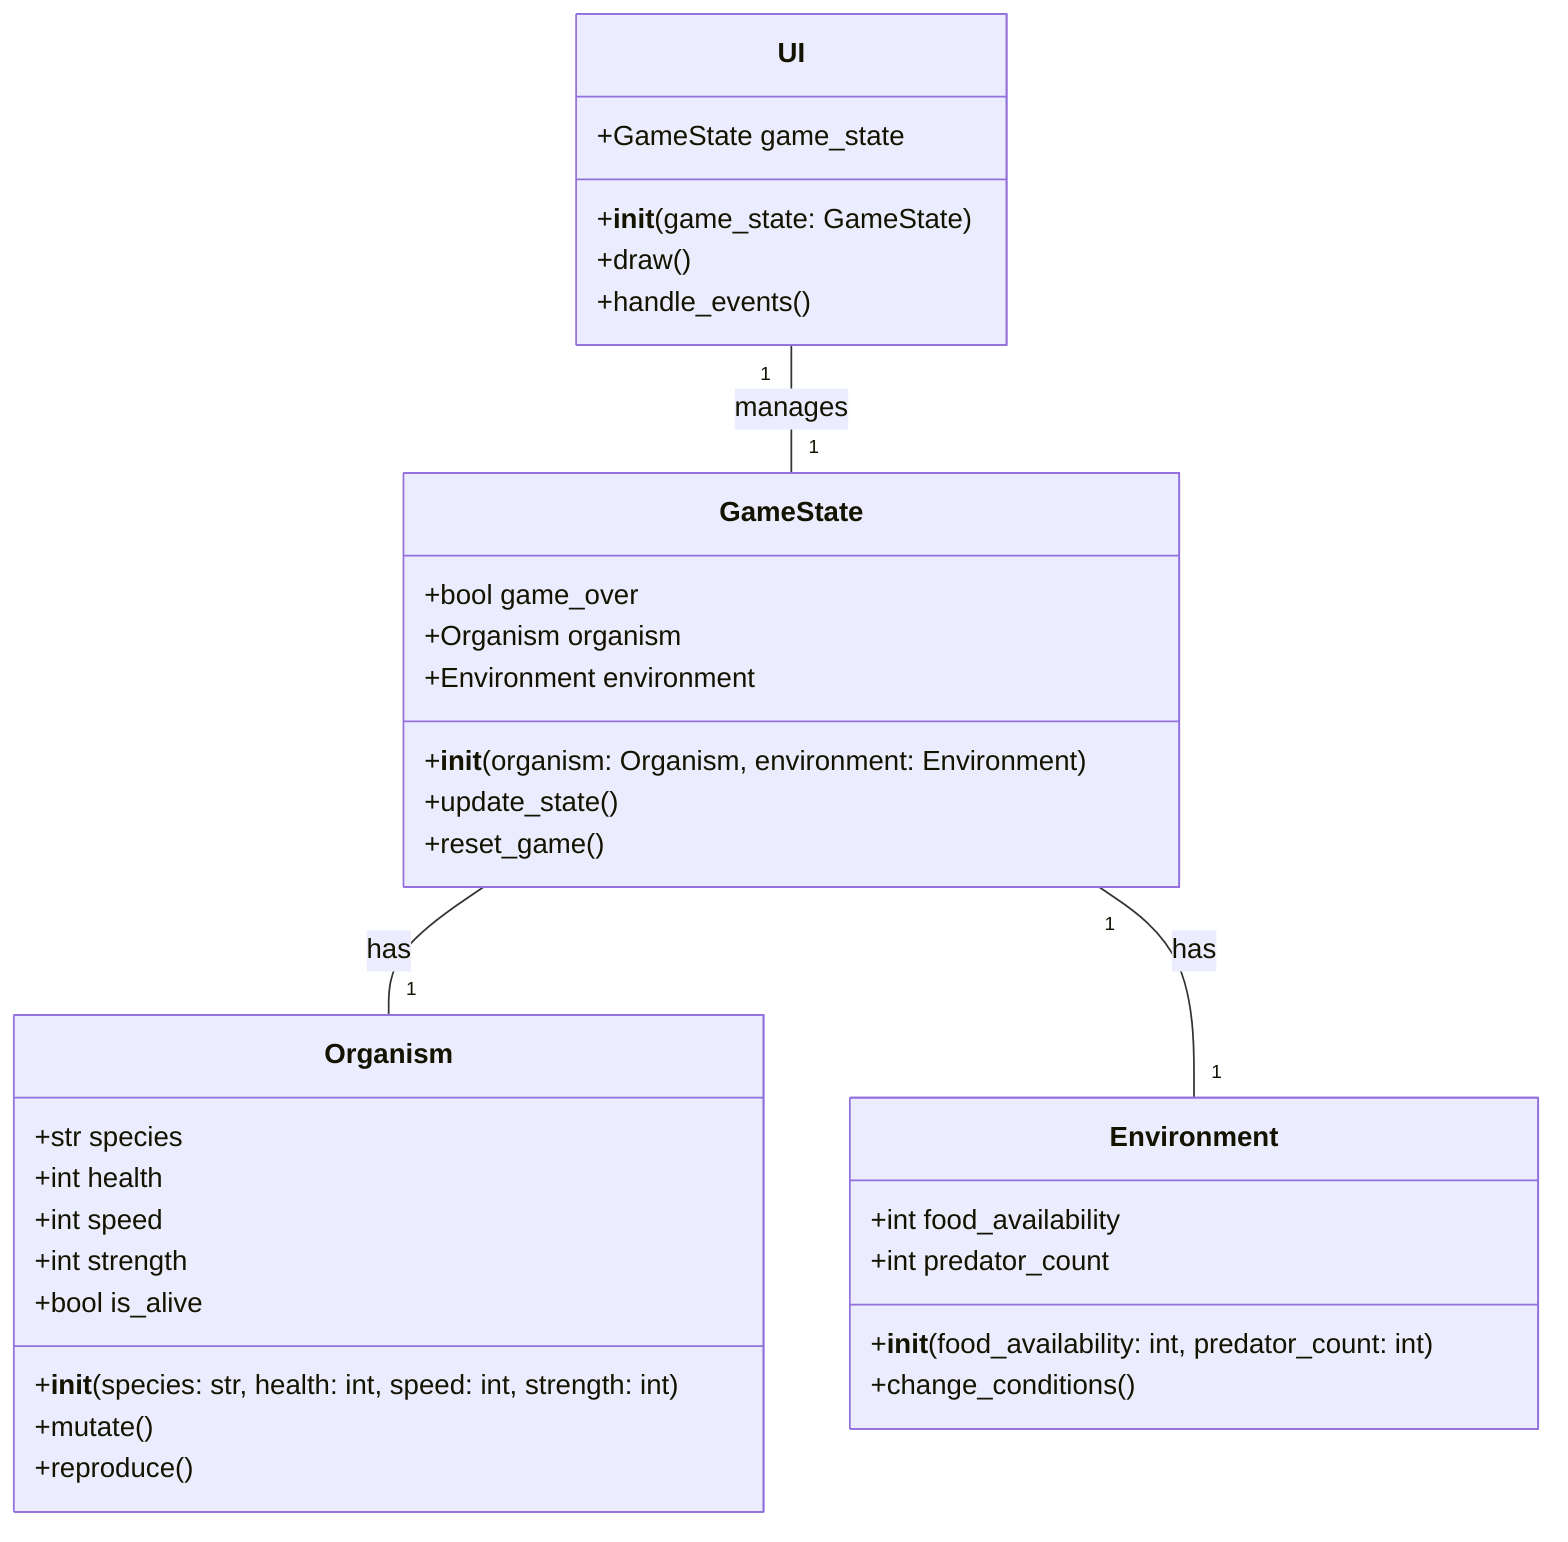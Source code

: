classDiagram
        class Organism{
            +str species
            +int health
            +int speed
            +int strength
            +bool is_alive
            +__init__(species: str, health: int, speed: int, strength: int)
            +mutate()
            +reproduce()
        }
        class Environment{
            +int food_availability
            +int predator_count
            +__init__(food_availability: int, predator_count: int)
            +change_conditions()
        }
        class GameState{
            +bool game_over
            +Organism organism
            +Environment environment
            +__init__(organism: Organism, environment: Environment)
            +update_state()
            +reset_game()
        }
        class UI{
            +GameState game_state
            +__init__(game_state: GameState)
            +draw()
            +handle_events()
        }
        GameState "1" -- "1" Organism: has
        GameState "1" -- "1" Environment: has
        UI "1" -- "1" GameState: manages